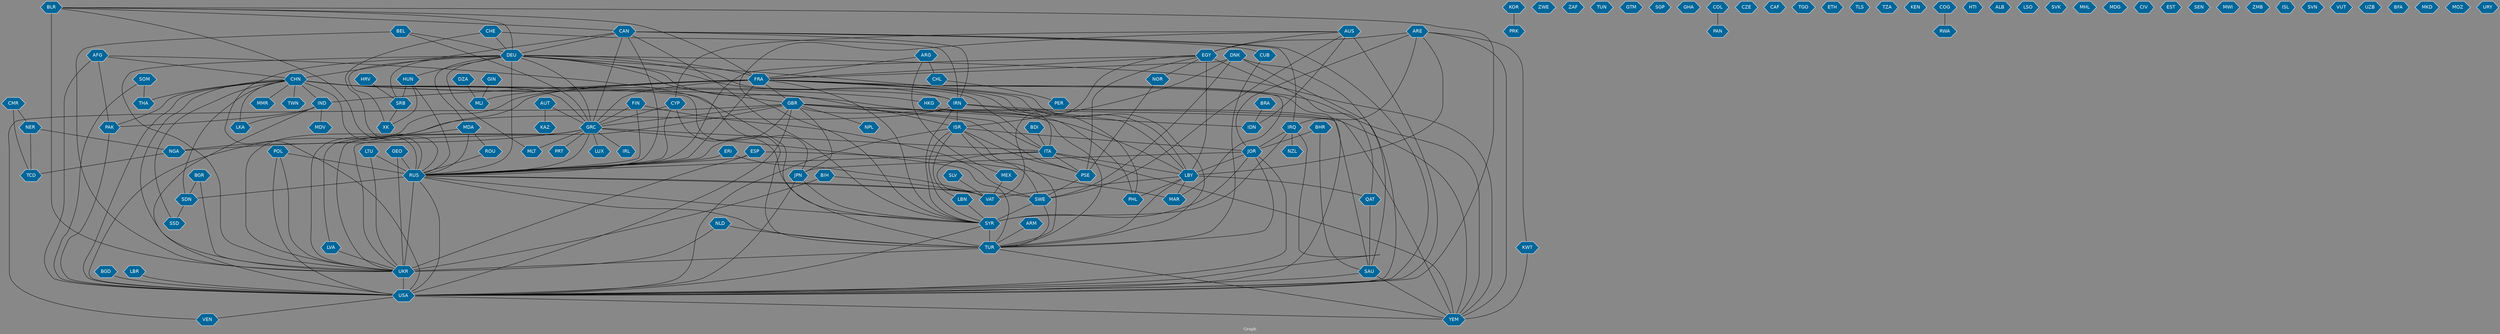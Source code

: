 // Countries together in item graph
graph {
	graph [bgcolor="#888888" fontcolor=white fontsize=12 label="Graph" outputorder=edgesfirst overlap=prism]
	node [color=white fillcolor="#006699" fontcolor=white fontname=Helvetica shape=hexagon style=filled]
	edge [arrowhead=open color=black fontcolor=white fontname=Courier fontsize=12]
		GRC [label=GRC]
		CHN [label=CHN]
		JOR [label=JOR]
		ISR [label=ISR]
		PSE [label=PSE]
		EGY [label=EGY]
		MDA [label=MDA]
		UKR [label=UKR]
		DNK [label=DNK]
		RUS [label=RUS]
		MEX [label=MEX]
		VAT [label=VAT]
		LBY [label=LBY]
		SYR [label=SYR]
		BGD [label=BGD]
		IRN [label=IRN]
		FRA [label=FRA]
		SDN [label=SDN]
		BLR [label=BLR]
		MLI [label=MLI]
		IRQ [label=IRQ]
		ARE [label=ARE]
		IDN [label=IDN]
		AUS [label=AUS]
		CUB [label=CUB]
		USA [label=USA]
		TUR [label=TUR]
		TCD [label=TCD]
		IND [label=IND]
		DEU [label=DEU]
		BHR [label=BHR]
		SAU [label=SAU]
		ARG [label=ARG]
		NGA [label=NGA]
		SSD [label=SSD]
		VEN [label=VEN]
		NLD [label=NLD]
		SOM [label=SOM]
		ITA [label=ITA]
		TWN [label=TWN]
		GBR [label=GBR]
		CMR [label=CMR]
		YEM [label=YEM]
		PAK [label=PAK]
		THA [label=THA]
		CHL [label=CHL]
		HKG [label=HKG]
		PRK [label=PRK]
		BIH [label=BIH]
		AUT [label=AUT]
		LBN [label=LBN]
		ZWE [label=ZWE]
		CHE [label=CHE]
		SRB [label=SRB]
		XK [label=XK]
		IRL [label=IRL]
		ESP [label=ESP]
		ZAF [label=ZAF]
		JPN [label=JPN]
		TUN [label=TUN]
		GTM [label=GTM]
		KAZ [label=KAZ]
		SGP [label=SGP]
		CYP [label=CYP]
		SWE [label=SWE]
		AFG [label=AFG]
		GHA [label=GHA]
		GEO [label=GEO]
		QAT [label=QAT]
		PER [label=PER]
		COL [label=COL]
		NER [label=NER]
		CZE [label=CZE]
		CAN [label=CAN]
		BRA [label=BRA]
		CAF [label=CAF]
		PHL [label=PHL]
		MDV [label=MDV]
		NPL [label=NPL]
		TGO [label=TGO]
		KOR [label=KOR]
		KWT [label=KWT]
		GIN [label=GIN]
		BEL [label=BEL]
		ETH [label=ETH]
		DZA [label=DZA]
		LKA [label=LKA]
		TLS [label=TLS]
		HUN [label=HUN]
		TZA [label=TZA]
		KEN [label=KEN]
		PRT [label=PRT]
		COG [label=COG]
		MMR [label=MMR]
		LVA [label=LVA]
		HTI [label=HTI]
		FIN [label=FIN]
		ALB [label=ALB]
		LSO [label=LSO]
		RWA [label=RWA]
		LBR [label=LBR]
		SVK [label=SVK]
		LTU [label=LTU]
		MHL [label=MHL]
		NOR [label=NOR]
		LUX [label=LUX]
		MDG [label=MDG]
		NZL [label=NZL]
		ROU [label=ROU]
		HRV [label=HRV]
		POL [label=POL]
		CIV [label=CIV]
		BGR [label=BGR]
		EST [label=EST]
		SEN [label=SEN]
		MWI [label=MWI]
		ERI [label=ERI]
		MAR [label=MAR]
		SLV [label=SLV]
		ZMB [label=ZMB]
		ARM [label=ARM]
		ISL [label=ISL]
		SVN [label=SVN]
		VUT [label=VUT]
		UZB [label=UZB]
		BFA [label=BFA]
		MKD [label=MKD]
		MLT [label=MLT]
		MOZ [label=MOZ]
		BDI [label=BDI]
		PAN [label=PAN]
		URY [label=URY]
			LVA -- UKR [weight=1]
			FRA -- MLI [weight=1]
			CMR -- NER [weight=2]
			DEU -- ITA [weight=1]
			AUS -- CYP [weight=1]
			AUT -- GRC [weight=4]
			SYR -- TUR [weight=19]
			CHE -- RUS [weight=1]
			LTU -- RUS [weight=2]
			CUB -- TUR [weight=1]
			HUN -- RUS [weight=2]
			GRC -- PRT [weight=1]
			CAN -- USA [weight=1]
			SAU -- YEM [weight=4]
			GBR -- YEM [weight=1]
			CMR -- TCD [weight=2]
			GBR -- PSE [weight=1]
			RUS -- TUR [weight=1]
			ISR -- TUR [weight=2]
			ARG -- MEX [weight=1]
			CHN -- TUR [weight=4]
			CAN -- CUB [weight=3]
			LBY -- VAT [weight=3]
			ITA -- RUS [weight=1]
			ARM -- TUR [weight=1]
			LBY -- MAR [weight=1]
			DNK -- SWE [weight=1]
			FRA -- MAR [weight=1]
			JOR -- SYR [weight=1]
			HUN -- XK [weight=1]
			FRA -- IND [weight=1]
			DEU -- GBR [weight=1]
			AFG -- USA [weight=2]
			CAN -- RUS [weight=2]
			BGR -- UKR [weight=1]
			IND -- MDV [weight=2]
			BEL -- GRC [weight=1]
			HRV -- SRB [weight=3]
			ARE -- YEM [weight=3]
			IRN -- LBY [weight=3]
			LBR -- USA [weight=1]
			CAN -- SYR [weight=1]
			COG -- RWA [weight=3]
			FIN -- SWE [weight=1]
			FRA -- YEM [weight=4]
			SDN -- SSD [weight=15]
			USA -- YEM [weight=2]
			BGD -- USA [weight=1]
			ITA -- PSE [weight=1]
			GBR -- GRC [weight=1]
			DEU -- YEM [weight=2]
			ARE -- EGY [weight=1]
			LBY -- TUR [weight=6]
			RUS -- SDN [weight=4]
			ERI -- VAT [weight=1]
			CHN -- SDN [weight=1]
			CHN -- GRC [weight=2]
			ISR -- LBN [weight=1]
			SWE -- SYR [weight=3]
			PSE -- SWE [weight=2]
			GBR -- UKR [weight=6]
			CYP -- RUS [weight=1]
			CHL -- PER [weight=2]
			KOR -- PRK [weight=1]
			AUS -- EGY [weight=2]
			DEU -- RUS [weight=32]
			JPN -- USA [weight=1]
			AFG -- TUR [weight=1]
			EGY -- QAT [weight=3]
			CHN -- USA [weight=6]
			KWT -- YEM [weight=1]
			GIN -- MLI [weight=1]
			GRC -- TUR [weight=2]
			BLR -- FRA [weight=1]
			EGY -- PSE [weight=6]
			CYP -- SYR [weight=1]
			CAN -- DEU [weight=1]
			CAN -- GRC [weight=2]
			SLV -- VAT [weight=1]
			RUS -- SYR [weight=1]
			BLR -- RUS [weight=8]
			FRA -- LBY [weight=5]
			ESP -- UKR [weight=1]
			CHN -- IND [weight=4]
			BGR -- SDN [weight=1]
			CHN -- THA [weight=1]
			CHN -- TWN [weight=5]
			NLD -- TUR [weight=2]
			GBR -- LBY [weight=2]
			NLD -- UKR [weight=1]
			CAN -- CHN [weight=3]
			BLR -- UKR [weight=28]
			TUR -- YEM [weight=2]
			LBY -- QAT [weight=2]
			CHN -- JPN [weight=3]
			EGY -- FRA [weight=12]
			ARE -- JOR [weight=5]
			GRC -- LVA [weight=1]
			ARG -- FRA [weight=1]
			LBN -- SYR [weight=3]
			UKR -- USA [weight=25]
			IRQ -- SYR [weight=11]
			IRQ -- NZL [weight=1]
			JOR -- TUR [weight=1]
			ISR -- USA [weight=3]
			DEU -- GRC [weight=41]
			GBR -- RUS [weight=12]
			AUS -- SWE [weight=1]
			FRA -- GRC [weight=8]
			ARE -- LBY [weight=1]
			EGY -- VAT [weight=3]
			AUS -- IDN [weight=13]
			DZA -- MLI [weight=1]
			POL -- USA [weight=1]
			GRC -- NGA [weight=1]
			BHR -- SAU [weight=1]
			ISR -- SWE [weight=1]
			SOM -- THA [weight=1]
			GRC -- RUS [weight=9]
			FRA -- USA [weight=1]
			DEU -- FRA [weight=18]
			ISR -- PSE [weight=10]
			IND -- PAK [weight=2]
			FRA -- GBR [weight=1]
			PAK -- USA [weight=1]
			COL -- PAN [weight=1]
			CHN -- LKA [weight=2]
			GBR -- JPN [weight=1]
			GBR -- ITA [weight=1]
			CAN -- IRQ [weight=1]
			DEU -- UKR [weight=50]
			HKG -- IDN [weight=2]
			GRC -- IRL [weight=2]
			NOR -- PSE [weight=1]
			DNK -- SAU [weight=1]
			CAN -- IRN [weight=1]
			TUR -- UKR [weight=1]
			GBR -- NPL [weight=1]
			IND -- LKA [weight=1]
			GRC -- UKR [weight=2]
			ARE -- IRQ [weight=2]
			CHN -- MMR [weight=7]
			LTU -- UKR [weight=1]
			CHE -- IRN [weight=6]
			MDA -- UKR [weight=1]
			FRA -- SYR [weight=3]
			DEU -- IRN [weight=2]
			ITA -- VAT [weight=1]
			LBY -- PHL [weight=1]
			ARE -- KWT [weight=1]
			IRQ -- JOR [weight=8]
			CHN -- SSD [weight=1]
			CHN -- PHL [weight=2]
			SOM -- USA [weight=1]
			CHN -- UKR [weight=1]
			DEU -- MLT [weight=1]
			ARG -- CHL [weight=2]
			FRA -- RUS [weight=19]
			IRN -- USA [weight=7]
			GEO -- UKR [weight=2]
			DNK -- ISR [weight=2]
			QAT -- SAU [weight=1]
			JOR -- JPN [weight=3]
			POL -- RUS [weight=2]
			MEX -- VAT [weight=1]
			EGY -- LBY [weight=27]
			GRC -- LUX [weight=1]
			MDA -- ROU [weight=1]
			FIN -- GRC [weight=1]
			AUS -- USA [weight=1]
			NGA -- TCD [weight=8]
			GBR -- USA [weight=1]
			BEL -- UKR [weight=2]
			ITA -- YEM [weight=2]
			DEU -- ISR [weight=2]
			DEU -- SRB [weight=1]
			GEO -- RUS [weight=1]
			IRN -- SYR [weight=1]
			AUT -- KAZ [weight=3]
			BDI -- ITA [weight=1]
			GRC -- ITA [weight=4]
			SYR -- USA [weight=1]
			AFG -- CHN [weight=1]
			ISR -- JOR [weight=4]
			DNK -- USA [weight=2]
			ITA -- LBY [weight=5]
			ISR -- SYR [weight=1]
			EGY -- RUS [weight=2]
			HUN -- SRB [weight=1]
			SWE -- TUR [weight=1]
			BHR -- JOR [weight=1]
			ESP -- RUS [weight=1]
			IRQ -- USA [weight=1]
			CHN -- IRN [weight=2]
			NER -- NGA [weight=4]
			DEU -- XK [weight=1]
			BIH -- UKR [weight=1]
			IRN -- YEM [weight=1]
			BEL -- DEU [weight=1]
			BLR -- CAN [weight=1]
			AUS -- SYR [weight=1]
			BIH -- VAT [weight=1]
			GBR -- TUR [weight=1]
			BLR -- USA [weight=2]
			BRA -- IDN [weight=2]
			JPN -- SYR [weight=1]
			MDA -- RUS [weight=2]
			DEU -- TUR [weight=2]
			FRA -- PHL [weight=1]
			CHE -- DEU [weight=1]
			BLR -- DEU [weight=6]
			RUS -- VAT [weight=1]
			JOR -- LBY [weight=1]
			CHN -- RUS [weight=1]
			EGY -- NOR [weight=1]
			RUS -- USA [weight=5]
			GBR -- SAU [weight=1]
			DEU -- USA [weight=4]
			USA -- VEN [weight=1]
			ERI -- RUS [weight=1]
			FRA -- ITA [weight=1]
			ROU -- RUS [weight=1]
			FRA -- NGA [weight=2]
			DNK -- FRA [weight=4]
			FIN -- RUS [weight=1]
			DEU -- MDA [weight=1]
			SRB -- XK [weight=2]
			ESP -- MAR [weight=1]
			POL -- UKR [weight=2]
			JOR -- USA [weight=6]
			RUS -- UKR [weight=128]
			GRC -- MLT [weight=1]
			GBR -- VEN [weight=1]
			IRN -- ISR [weight=5]
			RUS -- SWE [weight=1]
			CYP -- GRC [weight=2]
			CHN -- PAK [weight=2]
			FRA -- UKR [weight=25]
			AFG -- PAK [weight=11]
			IND -- USA [weight=1]
			NER -- TCD [weight=5]
			DEU -- HUN [weight=3]
			CHN -- HKG [weight=6]
			SAU -- USA [weight=1]
}